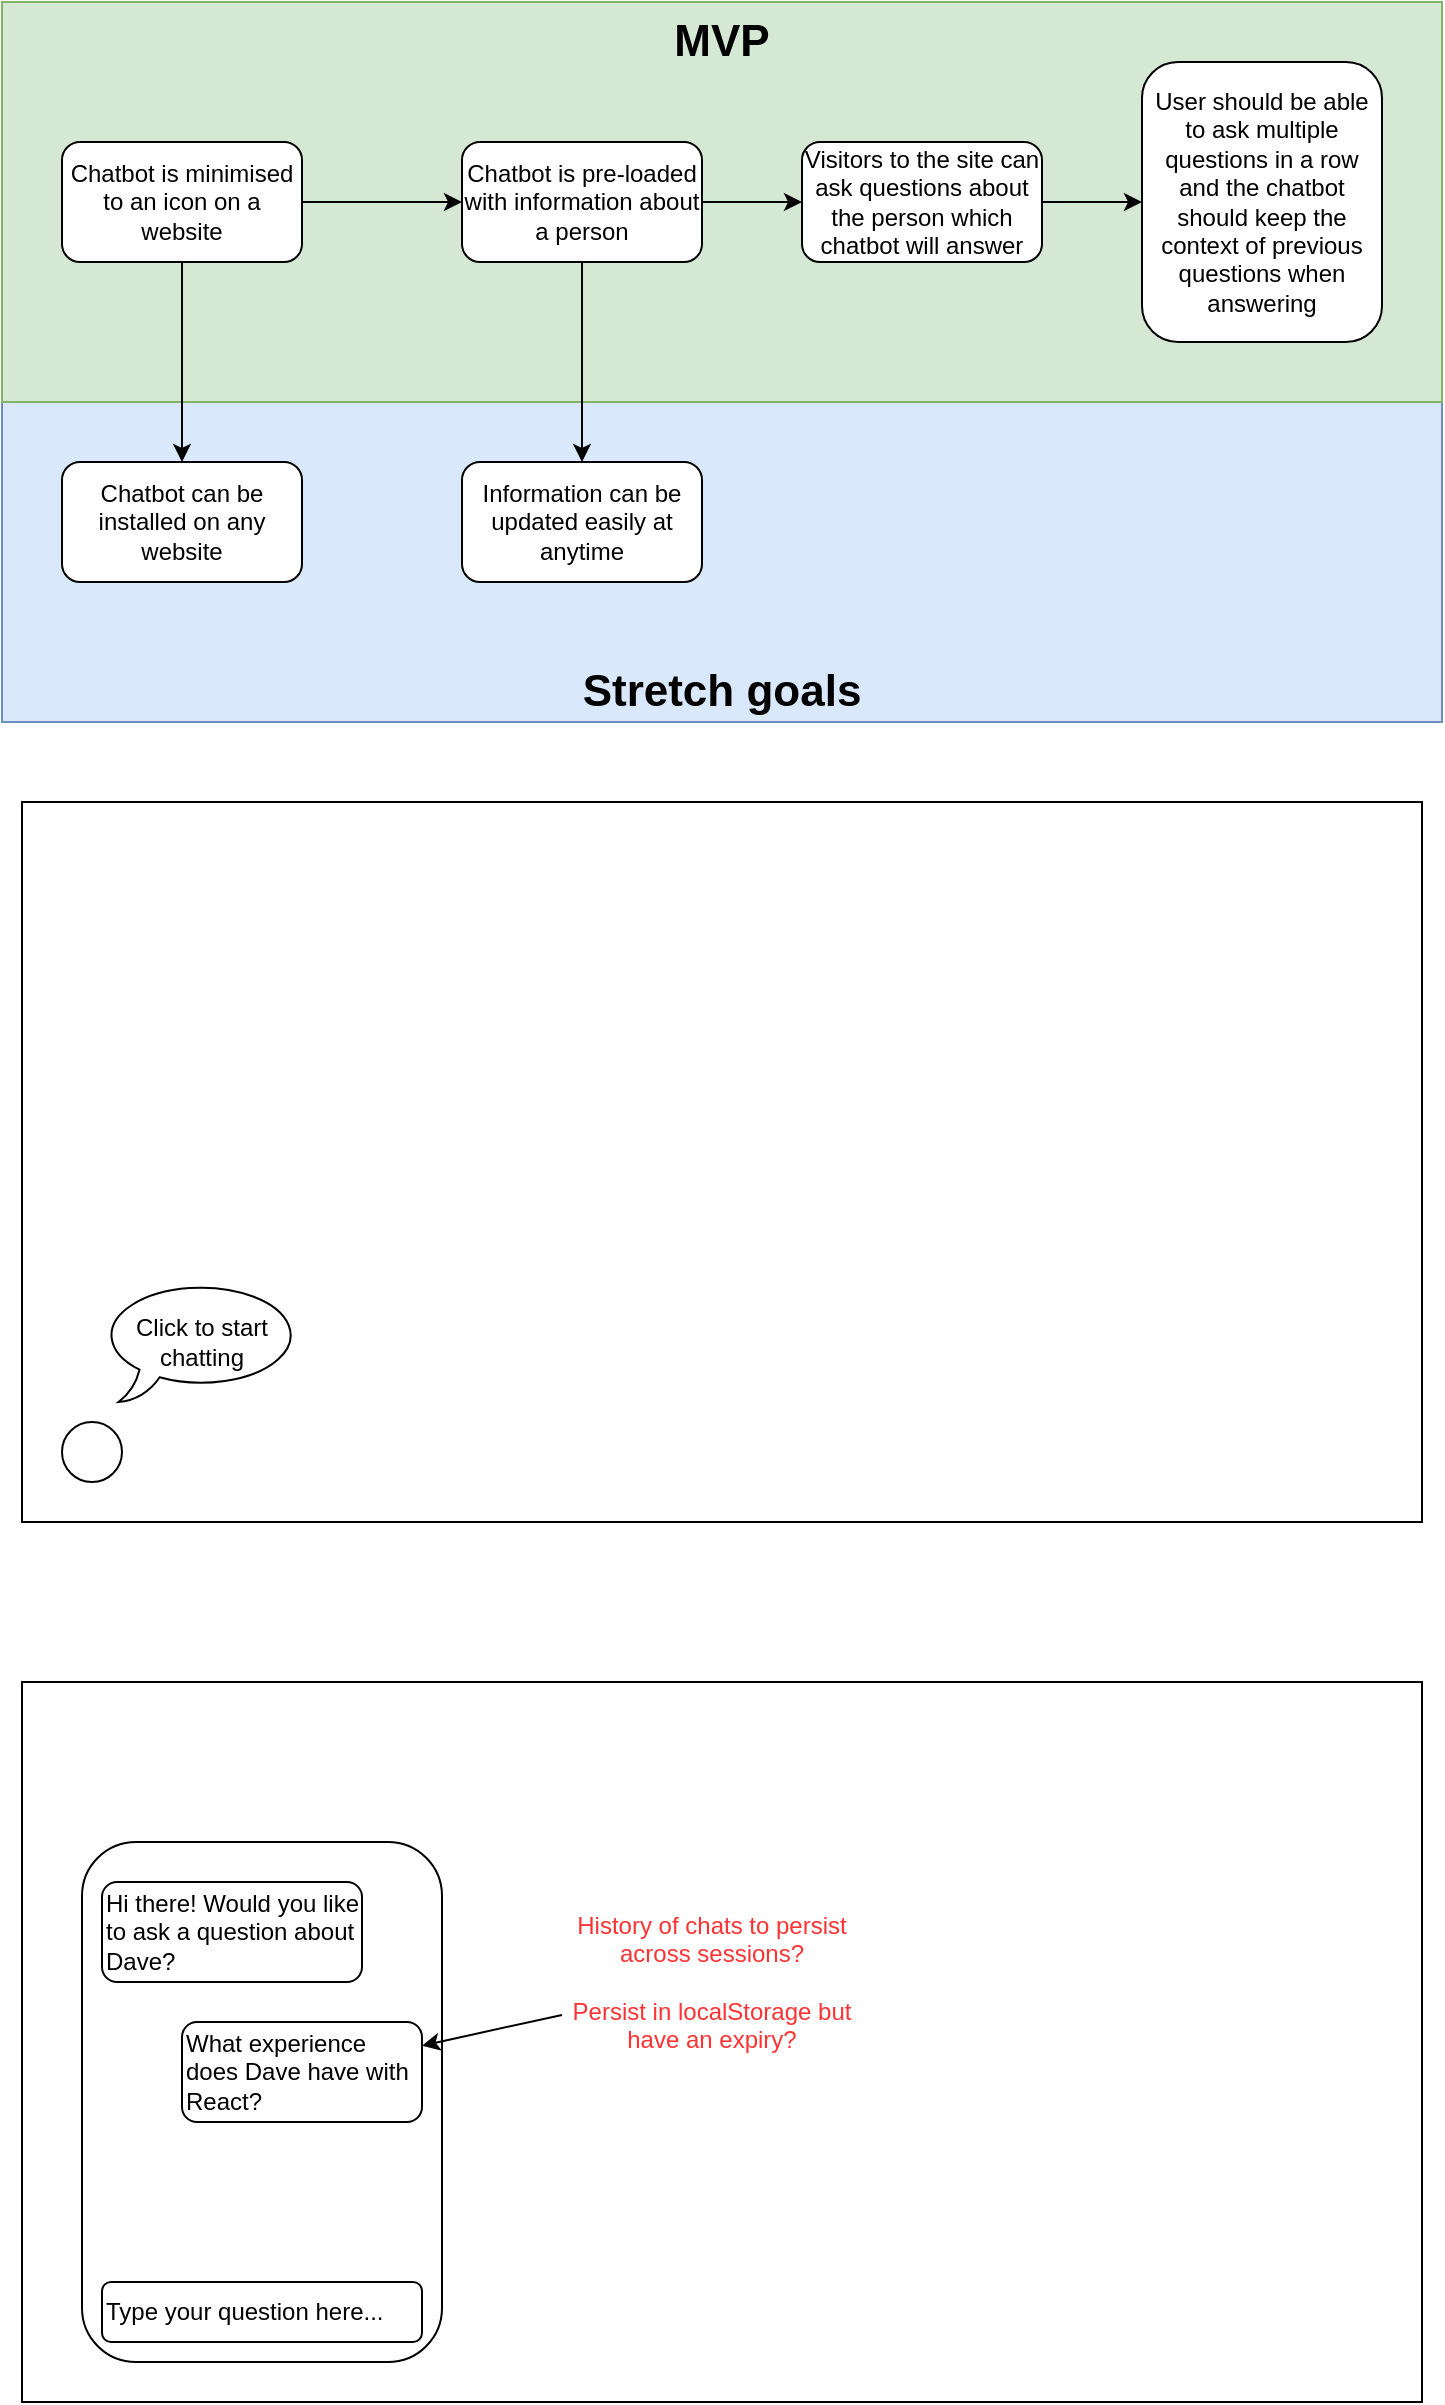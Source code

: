 <mxfile version="28.0.7">
  <diagram name="Page-1" id="YBwsehX8Ca7GOg6mXMed">
    <mxGraphModel dx="1376" dy="799" grid="1" gridSize="10" guides="1" tooltips="1" connect="1" arrows="1" fold="1" page="1" pageScale="1" pageWidth="850" pageHeight="1100" math="0" shadow="0">
      <root>
        <mxCell id="0" />
        <mxCell id="1" parent="0" />
        <mxCell id="0NXyYPoDUqEpvLnktqrX-9" value="&lt;div&gt;Stretch goals&lt;/div&gt;" style="rounded=0;whiteSpace=wrap;html=1;fillColor=#dae8fc;strokeColor=#6c8ebf;fontStyle=1;verticalAlign=bottom;fontSize=22;" vertex="1" parent="1">
          <mxGeometry x="90" y="220" width="720" height="160" as="geometry" />
        </mxCell>
        <mxCell id="0NXyYPoDUqEpvLnktqrX-1" value="MVP" style="rounded=0;whiteSpace=wrap;html=1;fillColor=#d5e8d4;strokeColor=#82b366;fontStyle=1;fontSize=22;verticalAlign=top;" vertex="1" parent="1">
          <mxGeometry x="90" y="20" width="720" height="200" as="geometry" />
        </mxCell>
        <mxCell id="0NXyYPoDUqEpvLnktqrX-4" value="" style="edgeStyle=orthogonalEdgeStyle;rounded=0;orthogonalLoop=1;jettySize=auto;html=1;" edge="1" parent="1" source="0NXyYPoDUqEpvLnktqrX-2" target="0NXyYPoDUqEpvLnktqrX-3">
          <mxGeometry relative="1" as="geometry" />
        </mxCell>
        <mxCell id="0NXyYPoDUqEpvLnktqrX-14" style="edgeStyle=orthogonalEdgeStyle;rounded=0;orthogonalLoop=1;jettySize=auto;html=1;" edge="1" parent="1" source="0NXyYPoDUqEpvLnktqrX-2" target="0NXyYPoDUqEpvLnktqrX-13">
          <mxGeometry relative="1" as="geometry" />
        </mxCell>
        <mxCell id="0NXyYPoDUqEpvLnktqrX-2" value="Chatbot is minimised to an icon on a website" style="rounded=1;whiteSpace=wrap;html=1;" vertex="1" parent="1">
          <mxGeometry x="120" y="90" width="120" height="60" as="geometry" />
        </mxCell>
        <mxCell id="0NXyYPoDUqEpvLnktqrX-6" value="" style="edgeStyle=orthogonalEdgeStyle;rounded=0;orthogonalLoop=1;jettySize=auto;html=1;" edge="1" parent="1" source="0NXyYPoDUqEpvLnktqrX-3" target="0NXyYPoDUqEpvLnktqrX-5">
          <mxGeometry relative="1" as="geometry" />
        </mxCell>
        <mxCell id="0NXyYPoDUqEpvLnktqrX-8" value="" style="edgeStyle=orthogonalEdgeStyle;rounded=0;orthogonalLoop=1;jettySize=auto;html=1;" edge="1" parent="1" source="0NXyYPoDUqEpvLnktqrX-3" target="0NXyYPoDUqEpvLnktqrX-7">
          <mxGeometry relative="1" as="geometry" />
        </mxCell>
        <mxCell id="0NXyYPoDUqEpvLnktqrX-3" value="Chatbot is pre-loaded with information about a person" style="whiteSpace=wrap;html=1;rounded=1;" vertex="1" parent="1">
          <mxGeometry x="320" y="90" width="120" height="60" as="geometry" />
        </mxCell>
        <mxCell id="0NXyYPoDUqEpvLnktqrX-11" value="" style="edgeStyle=orthogonalEdgeStyle;rounded=0;orthogonalLoop=1;jettySize=auto;html=1;" edge="1" parent="1" source="0NXyYPoDUqEpvLnktqrX-5" target="0NXyYPoDUqEpvLnktqrX-10">
          <mxGeometry relative="1" as="geometry" />
        </mxCell>
        <mxCell id="0NXyYPoDUqEpvLnktqrX-5" value="Visitors to the site can ask questions about the person which chatbot will answer" style="whiteSpace=wrap;html=1;rounded=1;" vertex="1" parent="1">
          <mxGeometry x="490" y="90" width="120" height="60" as="geometry" />
        </mxCell>
        <mxCell id="0NXyYPoDUqEpvLnktqrX-7" value="Information can be updated easily at anytime" style="whiteSpace=wrap;html=1;rounded=1;" vertex="1" parent="1">
          <mxGeometry x="320" y="250" width="120" height="60" as="geometry" />
        </mxCell>
        <mxCell id="0NXyYPoDUqEpvLnktqrX-10" value="User should be able to ask multiple questions in a row and the chatbot should keep the context of previous questions when answering" style="whiteSpace=wrap;html=1;rounded=1;" vertex="1" parent="1">
          <mxGeometry x="660" y="50" width="120" height="140" as="geometry" />
        </mxCell>
        <mxCell id="0NXyYPoDUqEpvLnktqrX-13" value="Chatbot can be installed on any website" style="rounded=1;whiteSpace=wrap;html=1;" vertex="1" parent="1">
          <mxGeometry x="120" y="250" width="120" height="60" as="geometry" />
        </mxCell>
        <mxCell id="0NXyYPoDUqEpvLnktqrX-15" value="" style="rounded=0;whiteSpace=wrap;html=1;" vertex="1" parent="1">
          <mxGeometry x="100" y="420" width="700" height="360" as="geometry" />
        </mxCell>
        <mxCell id="0NXyYPoDUqEpvLnktqrX-16" value="" style="ellipse;whiteSpace=wrap;html=1;aspect=fixed;" vertex="1" parent="1">
          <mxGeometry x="120" y="730" width="30" height="30" as="geometry" />
        </mxCell>
        <mxCell id="0NXyYPoDUqEpvLnktqrX-18" value="Click to start chatting" style="whiteSpace=wrap;html=1;shape=mxgraph.basic.oval_callout" vertex="1" parent="1">
          <mxGeometry x="140" y="660" width="100" height="60" as="geometry" />
        </mxCell>
        <mxCell id="0NXyYPoDUqEpvLnktqrX-19" value="" style="rounded=0;whiteSpace=wrap;html=1;" vertex="1" parent="1">
          <mxGeometry x="100" y="860" width="700" height="360" as="geometry" />
        </mxCell>
        <mxCell id="0NXyYPoDUqEpvLnktqrX-22" value="" style="rounded=1;whiteSpace=wrap;html=1;" vertex="1" parent="1">
          <mxGeometry x="130" y="940" width="180" height="260" as="geometry" />
        </mxCell>
        <mxCell id="0NXyYPoDUqEpvLnktqrX-23" value="Type your question here..." style="rounded=1;whiteSpace=wrap;html=1;align=left;" vertex="1" parent="1">
          <mxGeometry x="140" y="1160" width="160" height="30" as="geometry" />
        </mxCell>
        <mxCell id="0NXyYPoDUqEpvLnktqrX-24" value="Hi there! Would you like to ask a question about Dave?" style="rounded=1;whiteSpace=wrap;html=1;align=left;" vertex="1" parent="1">
          <mxGeometry x="140" y="960" width="130" height="50" as="geometry" />
        </mxCell>
        <mxCell id="0NXyYPoDUqEpvLnktqrX-25" value="What experience does Dave have with React?" style="rounded=1;whiteSpace=wrap;html=1;align=left;" vertex="1" parent="1">
          <mxGeometry x="180" y="1030" width="120" height="50" as="geometry" />
        </mxCell>
        <mxCell id="0NXyYPoDUqEpvLnktqrX-26" value="" style="shape=image;html=1;verticalAlign=top;verticalLabelPosition=bottom;labelBackgroundColor=#ffffff;imageAspect=0;image=https://icons.diagrams.net/icon-cache1/Essential_Web_4-2054/commenting-more-typing-chat-review-899.svg" vertex="1" parent="1">
          <mxGeometry x="140" y="1090" width="40" height="30" as="geometry" />
        </mxCell>
        <mxCell id="0NXyYPoDUqEpvLnktqrX-27" value="" style="shape=image;html=1;verticalAlign=top;verticalLabelPosition=bottom;labelBackgroundColor=#ffffff;imageAspect=0;aspect=fixed;image=https://icons.diagrams.net/icon-cache1/Evil_Icons_User_Interface-2617/close2-576.svg" vertex="1" parent="1">
          <mxGeometry x="280" y="950" width="20" height="20" as="geometry" />
        </mxCell>
        <mxCell id="0NXyYPoDUqEpvLnktqrX-30" style="rounded=0;orthogonalLoop=1;jettySize=auto;html=1;" edge="1" parent="1" source="0NXyYPoDUqEpvLnktqrX-28" target="0NXyYPoDUqEpvLnktqrX-25">
          <mxGeometry relative="1" as="geometry" />
        </mxCell>
        <mxCell id="0NXyYPoDUqEpvLnktqrX-28" value="&lt;div&gt;History of chats to persist across sessions?&lt;/div&gt;&lt;div&gt;&lt;br&gt;&lt;/div&gt;&lt;div&gt;Persist in localStorage but have an expiry?&lt;/div&gt;" style="text;html=1;align=center;verticalAlign=middle;whiteSpace=wrap;rounded=0;fillColor=none;fontColor=#FF3333;" vertex="1" parent="1">
          <mxGeometry x="370" y="970" width="150" height="80" as="geometry" />
        </mxCell>
      </root>
    </mxGraphModel>
  </diagram>
</mxfile>
